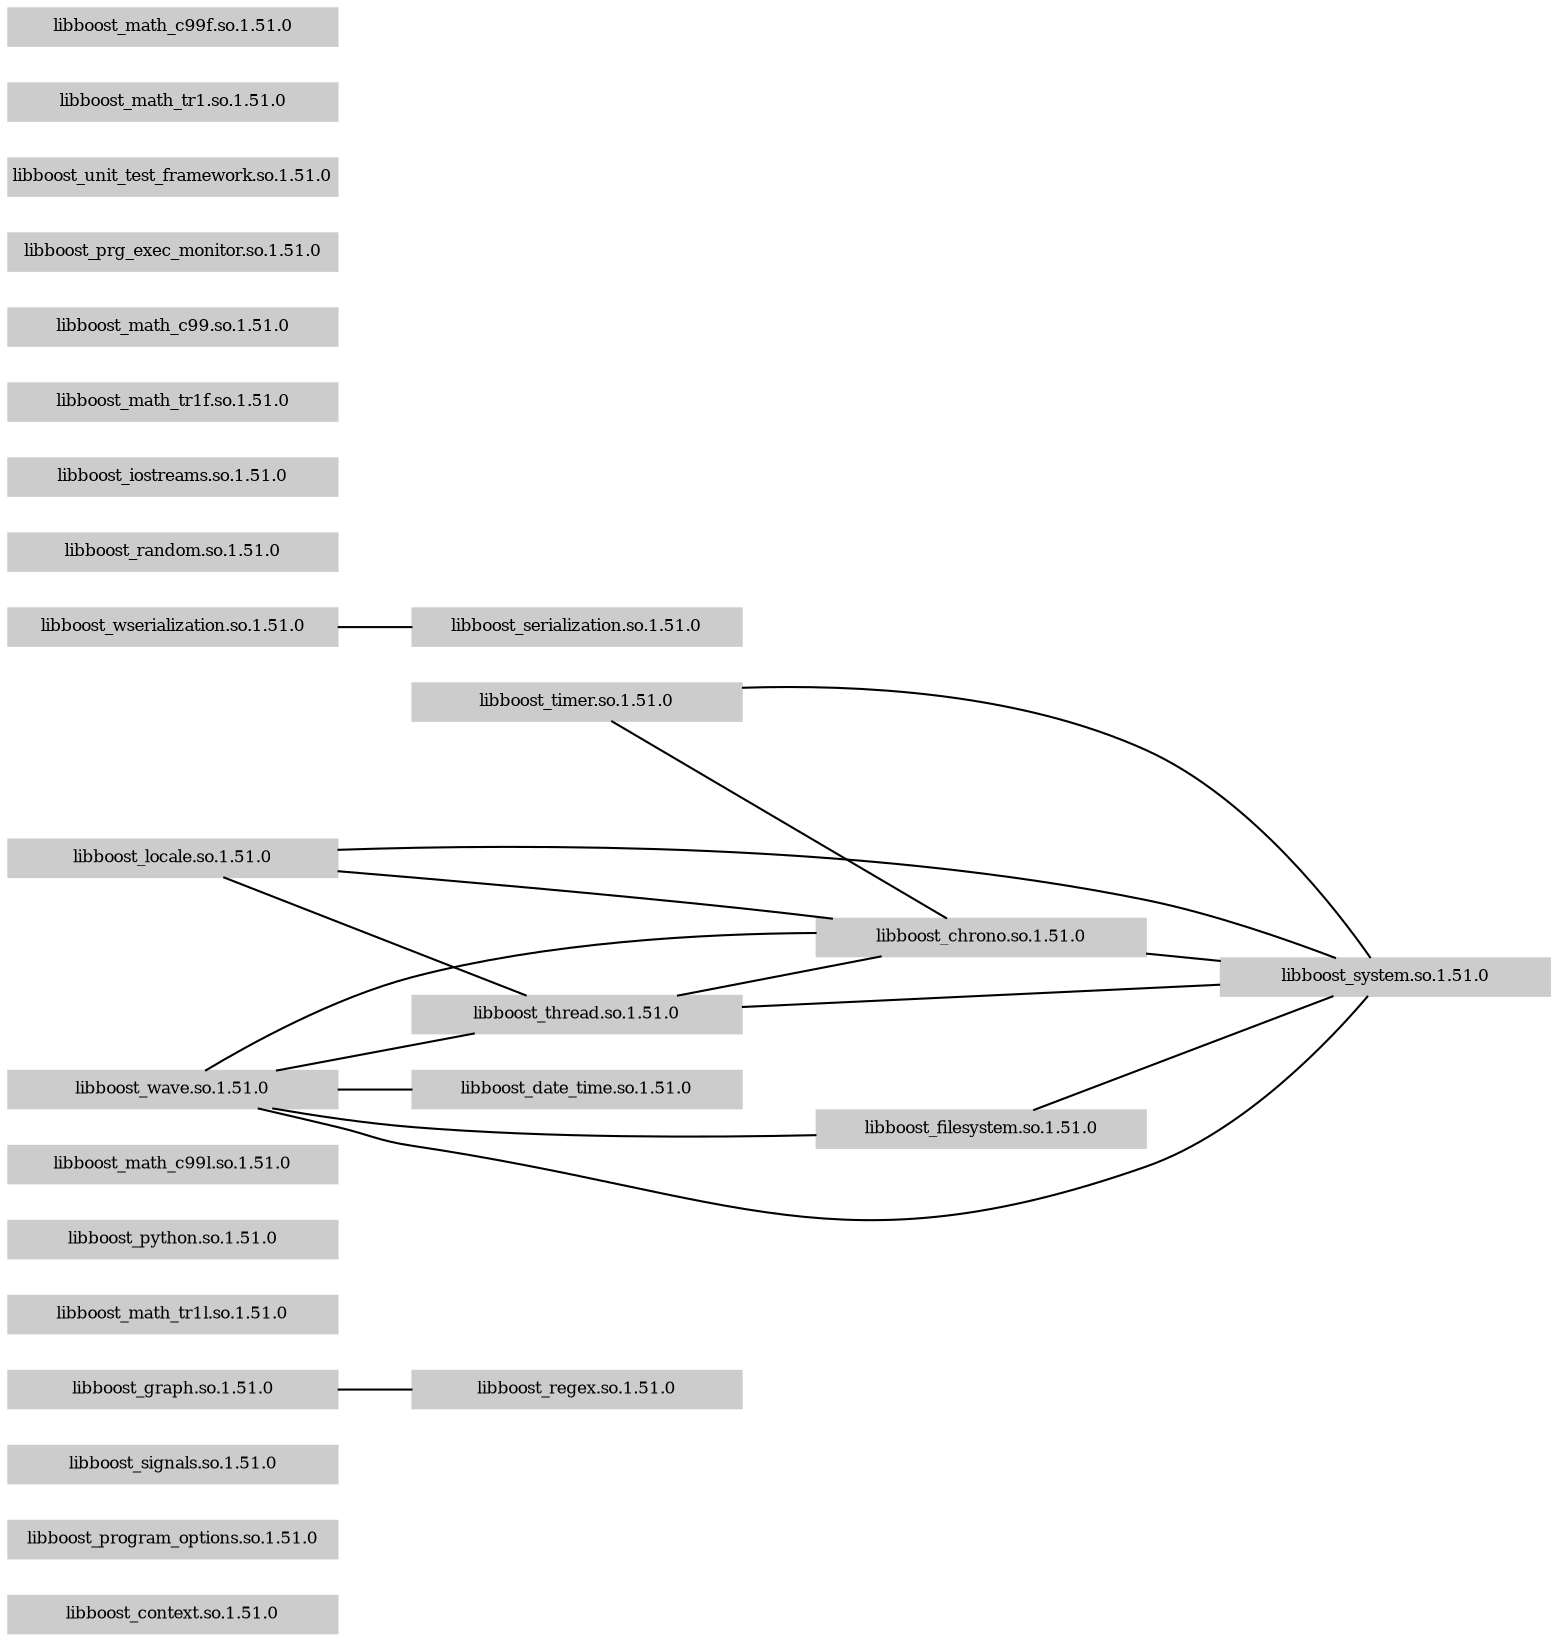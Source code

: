 /*

martin@yobbo:/usr/local/boost_1_51_0/lib$ find -P ./ -type f -name "*.so*" | xargs ldd | grep boost|sed -e "s/://g" -e "s/ => not found//g"
./libboost_context.so.1.51.0
./libboost_program_options.so.1.51.0
./libboost_signals.so.1.51.0
./libboost_regex.so.1.51.0
./libboost_math_tr1l.so.1.51.0
./libboost_graph.so.1.51.0
        libboost_regex.so.1.51.0
./libboost_python.so.1.51.0
./libboost_math_c99l.so.1.51.0
./libboost_system.so.1.51.0
./libboost_serialization.so.1.51.0
./libboost_random.so.1.51.0
./libboost_iostreams.so.1.51.0
./libboost_chrono.so.1.51.0
        libboost_system.so.1.51.0
./libboost_timer.so.1.51.0
        libboost_chrono.so.1.51.0
        libboost_system.so.1.51.0
./libboost_thread.so.1.51.0
        libboost_chrono.so.1.51.0
        libboost_system.so.1.51.0
./libboost_filesystem.so.1.51.0
        libboost_system.so.1.51.0
./libboost_date_time.so.1.51.0
./libboost_math_tr1f.so.1.51.0
./libboost_math_c99.so.1.51.0
./libboost_prg_exec_monitor.so.1.51.0
./libboost_unit_test_framework.so.1.51.0
./libboost_locale.so.1.51.0
        libboost_thread.so.1.51.0
        libboost_chrono.so.1.51.0
        libboost_system.so.1.51.0
./libboost_math_tr1.so.1.51.0
./libboost_wave.so.1.51.0
        libboost_date_time.so.1.51.0
        libboost_thread.so.1.51.0
        libboost_chrono.so.1.51.0
        libboost_filesystem.so.1.51.0
        libboost_system.so.1.51.0
./libboost_math_c99f.so.1.51.0
./libboost_wserialization.so.1.51.0
        libboost_serialization.so.1.51.0

dot -Tsvg boost-dep-tree.dot -o boost-dep-tree.dot.svg

http://users.on.net/~mbohun/src/boost-dep-tree.dot.svg

*/

graph boost {
	rankdir=LR
	
	node [shape=box,
	      style=filled,
	      fillcolor=gray80,
	      color=gray80,
	      fixedsize=true,
	      height=0.25,
	      width=2.2,
	      fontcolor=black,
	      fontsize=8];

	"libboost_context.so.1.51.0"             -- {};
	"libboost_program_options.so.1.51.0"     -- {};
	"libboost_signals.so.1.51.0"             -- {};
	"libboost_regex.so.1.51.0"               -- {};
        "libboost_math_tr1l.so.1.51.0"           -- {};
	"libboost_graph.so.1.51.0"               -- { "libboost_regex.so.1.51.0" };
	"libboost_python.so.1.51.0"              -- {};
	"libboost_math_c99l.so.1.51.0"           -- {};
	"libboost_system.so.1.51.0"              -- {};
	"libboost_serialization.so.1.51.0"       -- {};
	"libboost_random.so.1.51.0"              -- {};
	"libboost_iostreams.so.1.51.0"           -- {};
	"libboost_chrono.so.1.51.0"              -- { "libboost_system.so.1.51.0" };
	"libboost_timer.so.1.51.0"               -- { "libboost_chrono.so.1.51.0"; "libboost_system.so.1.51.0" };
	"libboost_thread.so.1.51.0"              -- { "libboost_chrono.so.1.51.0"; "libboost_system.so.1.51.0" };
	"libboost_filesystem.so.1.51.0"          -- { "libboost_system.so.1.51.0" };
	"libboost_date_time.so.1.51.0"           -- {};
	"libboost_math_tr1f.so.1.51.0"           -- {};
	"libboost_math_c99.so.1.51.0"            -- {};
	"libboost_prg_exec_monitor.so.1.51.0"    -- {};
	"libboost_unit_test_framework.so.1.51.0" -- {};
	"libboost_locale.so.1.51.0"              -- { "libboost_thread.so.1.51.0"; "libboost_chrono.so.1.51.0"; "libboost_system.so.1.51.0" };
	"libboost_math_tr1.so.1.51.0"            -- {};
	"libboost_wave.so.1.51.0"                -- { "libboost_date_time.so.1.51.0"; "libboost_thread.so.1.51.0"; "libboost_chrono.so.1.51.0"; "libboost_filesystem.so.1.51.0"; "libboost_system.so.1.51.0" };
	"libboost_math_c99f.so.1.51.0"           -- {};
	"libboost_wserialization.so.1.51.0"      -- { "libboost_serialization.so.1.51.0"};
}
